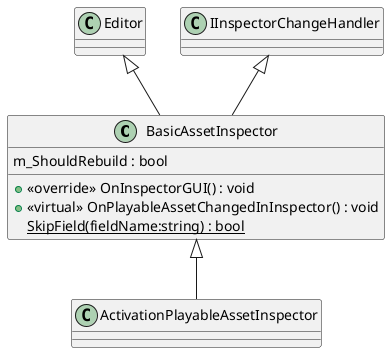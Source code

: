 @startuml
class BasicAssetInspector {
    m_ShouldRebuild : bool
    + <<override>> OnInspectorGUI() : void
    + <<virtual>> OnPlayableAssetChangedInInspector() : void
    {static} SkipField(fieldName:string) : bool
}
class ActivationPlayableAssetInspector {
}
Editor <|-- BasicAssetInspector
IInspectorChangeHandler <|-- BasicAssetInspector
BasicAssetInspector <|-- ActivationPlayableAssetInspector
@enduml
